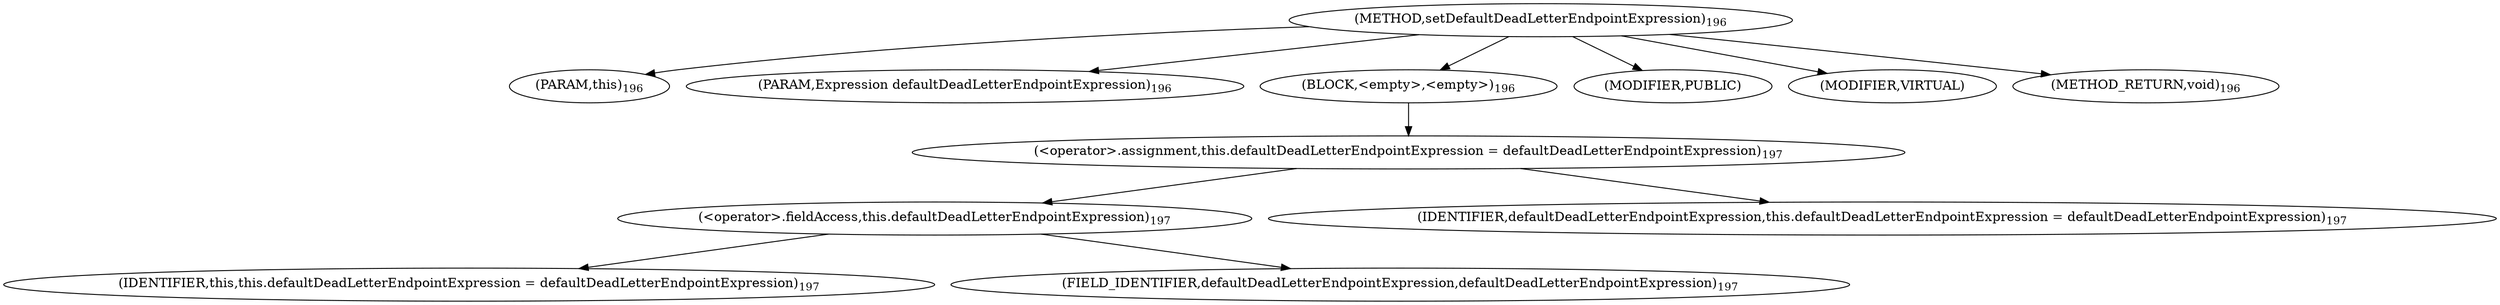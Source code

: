 digraph "setDefaultDeadLetterEndpointExpression" {  
"442" [label = <(METHOD,setDefaultDeadLetterEndpointExpression)<SUB>196</SUB>> ]
"60" [label = <(PARAM,this)<SUB>196</SUB>> ]
"443" [label = <(PARAM,Expression defaultDeadLetterEndpointExpression)<SUB>196</SUB>> ]
"444" [label = <(BLOCK,&lt;empty&gt;,&lt;empty&gt;)<SUB>196</SUB>> ]
"445" [label = <(&lt;operator&gt;.assignment,this.defaultDeadLetterEndpointExpression = defaultDeadLetterEndpointExpression)<SUB>197</SUB>> ]
"446" [label = <(&lt;operator&gt;.fieldAccess,this.defaultDeadLetterEndpointExpression)<SUB>197</SUB>> ]
"59" [label = <(IDENTIFIER,this,this.defaultDeadLetterEndpointExpression = defaultDeadLetterEndpointExpression)<SUB>197</SUB>> ]
"447" [label = <(FIELD_IDENTIFIER,defaultDeadLetterEndpointExpression,defaultDeadLetterEndpointExpression)<SUB>197</SUB>> ]
"448" [label = <(IDENTIFIER,defaultDeadLetterEndpointExpression,this.defaultDeadLetterEndpointExpression = defaultDeadLetterEndpointExpression)<SUB>197</SUB>> ]
"449" [label = <(MODIFIER,PUBLIC)> ]
"450" [label = <(MODIFIER,VIRTUAL)> ]
"451" [label = <(METHOD_RETURN,void)<SUB>196</SUB>> ]
  "442" -> "60" 
  "442" -> "443" 
  "442" -> "444" 
  "442" -> "449" 
  "442" -> "450" 
  "442" -> "451" 
  "444" -> "445" 
  "445" -> "446" 
  "445" -> "448" 
  "446" -> "59" 
  "446" -> "447" 
}
